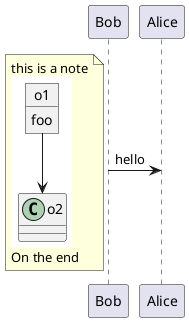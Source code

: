 {
  "sha1": "2zcjl246vbkbiqwra31f1u5tb21rd5p",
  "insertion": {
    "when": "2024-05-30T20:48:20.134Z",
    "user": "plantuml@gmail.com"
  }
}
@startuml
Bob -> Alice : hello
note left
  this is a note
  {{
    object o1 {
      foo
    }
    o1 --> o2
  }}
  On the end
end note
@enduml
